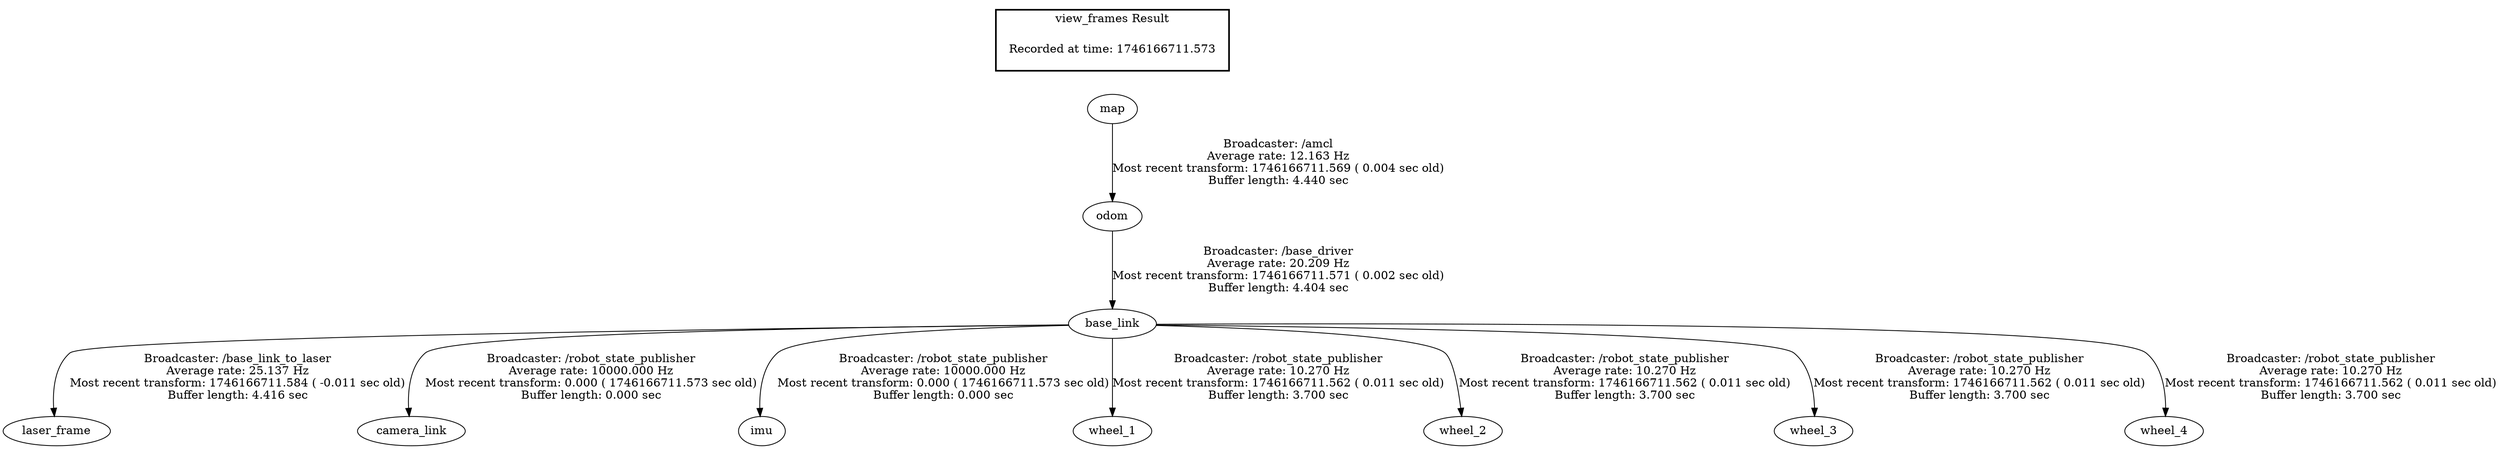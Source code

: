 digraph G {
"map" -> "odom"[label="Broadcaster: /amcl\nAverage rate: 12.163 Hz\nMost recent transform: 1746166711.569 ( 0.004 sec old)\nBuffer length: 4.440 sec\n"];
"base_link" -> "laser_frame"[label="Broadcaster: /base_link_to_laser\nAverage rate: 25.137 Hz\nMost recent transform: 1746166711.584 ( -0.011 sec old)\nBuffer length: 4.416 sec\n"];
"odom" -> "base_link"[label="Broadcaster: /base_driver\nAverage rate: 20.209 Hz\nMost recent transform: 1746166711.571 ( 0.002 sec old)\nBuffer length: 4.404 sec\n"];
"base_link" -> "camera_link"[label="Broadcaster: /robot_state_publisher\nAverage rate: 10000.000 Hz\nMost recent transform: 0.000 ( 1746166711.573 sec old)\nBuffer length: 0.000 sec\n"];
"base_link" -> "imu"[label="Broadcaster: /robot_state_publisher\nAverage rate: 10000.000 Hz\nMost recent transform: 0.000 ( 1746166711.573 sec old)\nBuffer length: 0.000 sec\n"];
"base_link" -> "wheel_1"[label="Broadcaster: /robot_state_publisher\nAverage rate: 10.270 Hz\nMost recent transform: 1746166711.562 ( 0.011 sec old)\nBuffer length: 3.700 sec\n"];
"base_link" -> "wheel_2"[label="Broadcaster: /robot_state_publisher\nAverage rate: 10.270 Hz\nMost recent transform: 1746166711.562 ( 0.011 sec old)\nBuffer length: 3.700 sec\n"];
"base_link" -> "wheel_3"[label="Broadcaster: /robot_state_publisher\nAverage rate: 10.270 Hz\nMost recent transform: 1746166711.562 ( 0.011 sec old)\nBuffer length: 3.700 sec\n"];
"base_link" -> "wheel_4"[label="Broadcaster: /robot_state_publisher\nAverage rate: 10.270 Hz\nMost recent transform: 1746166711.562 ( 0.011 sec old)\nBuffer length: 3.700 sec\n"];
edge [style=invis];
 subgraph cluster_legend { style=bold; color=black; label ="view_frames Result";
"Recorded at time: 1746166711.573"[ shape=plaintext ] ;
 }->"map";
}